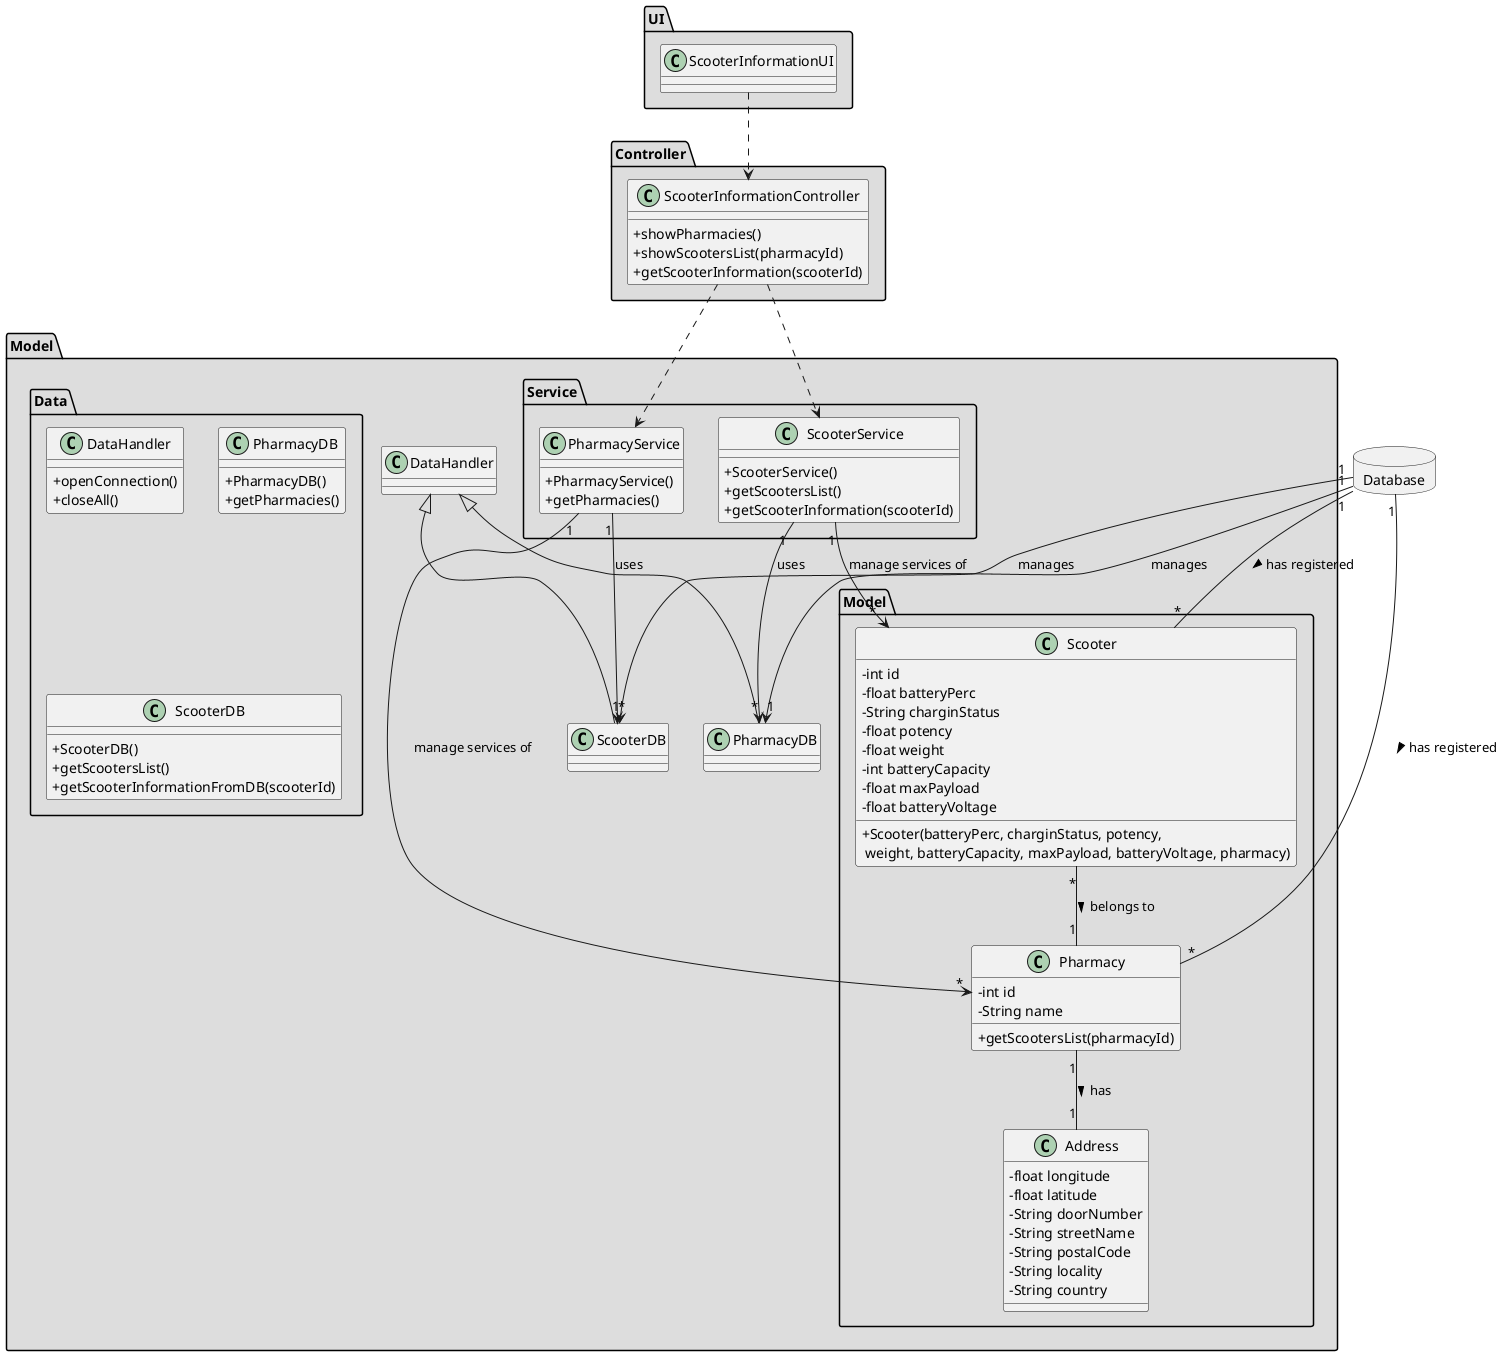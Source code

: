 @startuml
skinparam classAttributeIconSize 0

database Database {
}

package "UI" #DDDDDD {
class ScooterInformationUI{
}
}

package "Controller" #DDDDDD {
class ScooterInformationController{
+showPharmacies()
+showScootersList(pharmacyId)
+getScooterInformation(scooterId)
}
}


package "Model" #DDDDDD {
 package "Service" #DDDDDD {
  class PharmacyService{
      +PharmacyService()
      +getPharmacies()
  }

  class ScooterService{
      +ScooterService()
      +getScootersList()
      +getScooterInformation(scooterId)
   }
}

package "Model" #DDDDDD {
class Scooter{
  -int id
  -float batteryPerc
  -String charginStatus
  -float potency
  -float weight
  -int batteryCapacity
  -float maxPayload
  -float batteryVoltage
  +Scooter(batteryPerc, charginStatus, potency,\n weight, batteryCapacity, maxPayload, batteryVoltage, pharmacy)
}

class Address{
  -float longitude
  -float latitude
  -String doorNumber
  -String streetName
  -String postalCode
  -String locality
  -String country
}

class Pharmacy {
  -int id
  -String name
  +getScootersList(pharmacyId)
}
}


package "Data" #DDDDDD {
class DataHandler{
    +openConnection()
    +closeAll()
}
class PharmacyDB{
     +PharmacyDB()
     +getPharmacies()
 }

 class ScooterDB{
     +ScooterDB()
     +getScootersList()
     +getScooterInformationFromDB(scooterId)
  }
}

class PharmacyDB extends DataHandler
class ScooterDB extends DataHandler

ScooterInformationUI ..> ScooterInformationController
ScooterInformationController ..> PharmacyService
ScooterInformationController ..> ScooterService
Database "1" --> "1" PharmacyDB : manages
Database "1" --> "1" ScooterDB : manages
ScooterService "1" --> "*" PharmacyDB : uses
PharmacyService "1" --> "*" ScooterDB : uses
PharmacyService "1" --> "*" Pharmacy : manage services of
ScooterService "1" --> "*" Scooter : manage services of

Database "1" -- "*" Pharmacy : has registered >
Database "1" -- "*" Scooter : has registered >

Scooter "*" -- "1" Pharmacy : belongs to >
Pharmacy "1" -- "1" Address : has >

@enduml
